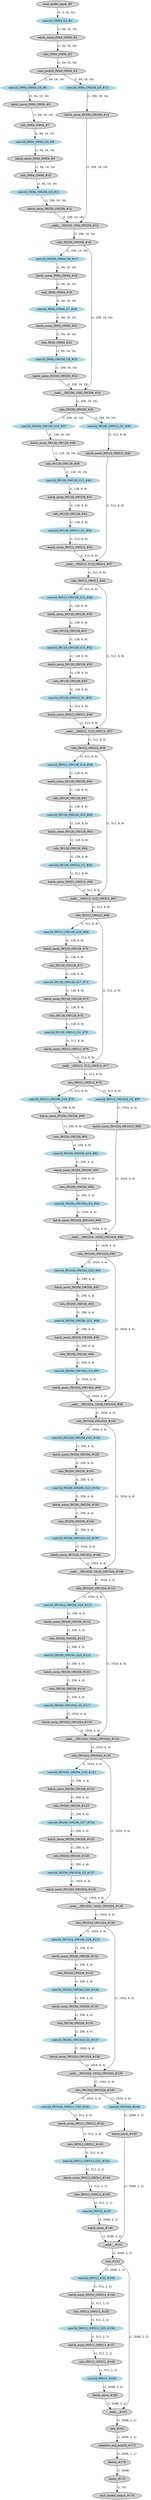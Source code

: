strict digraph  {
"0 /nncf_model_input_0" [id=0, label="nncf_model_input_#0", style=filled, type=nncf_model_input];
"1 ResNet/NNCFConv2d[conv1]/conv2d_0" [color=lightblue, id=1, label="conv2d_OW64_G3_#1", style=filled, type=conv2d];
"2 ResNet/NNCFBatchNorm[bn1]/batch_norm_0" [id=2, label="batch_norm_IW64_OW64_#2", style=filled, type=batch_norm];
"3 ResNet/relu_0" [id=3, label="relu_IW64_OW64_#3", style=filled, type=relu];
"4 ResNet/MaxPool2d[maxpool]/max_pool2d_0" [id=4, label="max_pool2d_IW64_OW64_#4", style=filled, type=max_pool2d];
"5 ResNet/Sequential[layer1]/Bottleneck[0]/NNCFConv2d[conv1]/conv2d_0" [color=lightblue, id=5, label="conv2d_IW64_OW64_G4_#5", style=filled, type=conv2d];
"6 ResNet/Sequential[layer1]/Bottleneck[0]/NNCFBatchNorm[bn1]/batch_norm_0" [id=6, label="batch_norm_IW64_OW64_#6", style=filled, type=batch_norm];
"7 ResNet/Sequential[layer1]/Bottleneck[0]/relu_0" [id=7, label="relu_IW64_OW64_#7", style=filled, type=relu];
"8 ResNet/Sequential[layer1]/Bottleneck[0]/NNCFConv2d[conv2]/conv2d_0" [color=lightblue, id=8, label="conv2d_IW64_OW64_G5_#8", style=filled, type=conv2d];
"9 ResNet/Sequential[layer1]/Bottleneck[0]/NNCFBatchNorm[bn2]/batch_norm_0" [id=9, label="batch_norm_IW64_OW64_#9", style=filled, type=batch_norm];
"10 ResNet/Sequential[layer1]/Bottleneck[0]/relu_1" [id=10, label="relu_IW64_OW64_#10", style=filled, type=relu];
"11 ResNet/Sequential[layer1]/Bottleneck[0]/NNCFConv2d[conv3]/conv2d_0" [color=lightblue, id=11, label="conv2d_IW64_OW256_G0_#11", style=filled, type=conv2d];
"12 ResNet/Sequential[layer1]/Bottleneck[0]/NNCFBatchNorm[bn3]/batch_norm_0" [id=12, label="batch_norm_IW256_OW256_#12", style=filled, type=batch_norm];
"13 ResNet/Sequential[layer1]/Bottleneck[0]/Sequential[shortcut]/NNCFConv2d[0]/conv2d_0" [color=lightblue, id=13, label="conv2d_IW64_OW256_G0_#13", style=filled, type=conv2d];
"14 ResNet/Sequential[layer1]/Bottleneck[0]/Sequential[shortcut]/NNCFBatchNorm[1]/batch_norm_0" [id=14, label="batch_norm_IW256_OW256_#14", style=filled, type=batch_norm];
"15 ResNet/Sequential[layer1]/Bottleneck[0]/__iadd___0" [id=15, label="__iadd___IW[256, 256]_OW256_#15", style=filled, type=__iadd__];
"16 ResNet/Sequential[layer1]/Bottleneck[0]/relu_2" [id=16, label="relu_IW256_OW256_#16", style=filled, type=relu];
"17 ResNet/Sequential[layer1]/Bottleneck[1]/NNCFConv2d[conv1]/conv2d_0" [color=lightblue, id=17, label="conv2d_IW256_OW64_G6_#17", style=filled, type=conv2d];
"18 ResNet/Sequential[layer1]/Bottleneck[1]/NNCFBatchNorm[bn1]/batch_norm_0" [id=18, label="batch_norm_IW64_OW64_#18", style=filled, type=batch_norm];
"19 ResNet/Sequential[layer1]/Bottleneck[1]/relu_0" [id=19, label="relu_IW64_OW64_#19", style=filled, type=relu];
"20 ResNet/Sequential[layer1]/Bottleneck[1]/NNCFConv2d[conv2]/conv2d_0" [color=lightblue, id=20, label="conv2d_IW64_OW64_G7_#20", style=filled, type=conv2d];
"21 ResNet/Sequential[layer1]/Bottleneck[1]/NNCFBatchNorm[bn2]/batch_norm_0" [id=21, label="batch_norm_IW64_OW64_#21", style=filled, type=batch_norm];
"22 ResNet/Sequential[layer1]/Bottleneck[1]/relu_1" [id=22, label="relu_IW64_OW64_#22", style=filled, type=relu];
"23 ResNet/Sequential[layer1]/Bottleneck[1]/NNCFConv2d[conv3]/conv2d_0" [color=lightblue, id=23, label="conv2d_IW64_OW256_G0_#23", style=filled, type=conv2d];
"24 ResNet/Sequential[layer1]/Bottleneck[1]/NNCFBatchNorm[bn3]/batch_norm_0" [id=24, label="batch_norm_IW256_OW256_#24", style=filled, type=batch_norm];
"25 ResNet/Sequential[layer1]/Bottleneck[1]/__iadd___0" [id=25, label="__iadd___IW[256, 256]_OW256_#25", style=filled, type=__iadd__];
"26 ResNet/Sequential[layer1]/Bottleneck[1]/relu_2" [id=26, label="relu_IW256_OW256_#26", style=filled, type=relu];
"27 ResNet/Sequential[layer2]/Bottleneck[0]/NNCFConv2d[conv1]/conv2d_0" [color=lightblue, id=27, label="conv2d_IW256_OW128_G10_#37", style=filled, type=conv2d];
"28 ResNet/Sequential[layer2]/Bottleneck[0]/NNCFBatchNorm[bn1]/batch_norm_0" [id=28, label="batch_norm_IW128_OW128_#38", style=filled, type=batch_norm];
"29 ResNet/Sequential[layer2]/Bottleneck[0]/relu_0" [id=29, label="relu_IW128_OW128_#39", style=filled, type=relu];
"30 ResNet/Sequential[layer2]/Bottleneck[0]/NNCFConv2d[conv2]/conv2d_0" [color=lightblue, id=30, label="conv2d_IW128_OW128_G11_#40", style=filled, type=conv2d];
"31 ResNet/Sequential[layer2]/Bottleneck[0]/NNCFBatchNorm[bn2]/batch_norm_0" [id=31, label="batch_norm_IW128_OW128_#41", style=filled, type=batch_norm];
"32 ResNet/Sequential[layer2]/Bottleneck[0]/relu_1" [id=32, label="relu_IW128_OW128_#42", style=filled, type=relu];
"33 ResNet/Sequential[layer2]/Bottleneck[0]/NNCFConv2d[conv3]/conv2d_0" [color=lightblue, id=33, label="conv2d_IW128_OW512_G1_#43", style=filled, type=conv2d];
"34 ResNet/Sequential[layer2]/Bottleneck[0]/NNCFBatchNorm[bn3]/batch_norm_0" [id=34, label="batch_norm_IW512_OW512_#44", style=filled, type=batch_norm];
"35 ResNet/Sequential[layer2]/Bottleneck[0]/Sequential[shortcut]/NNCFConv2d[0]/conv2d_0" [color=lightblue, id=35, label="conv2d_IW256_OW512_G1_#45", style=filled, type=conv2d];
"36 ResNet/Sequential[layer2]/Bottleneck[0]/Sequential[shortcut]/NNCFBatchNorm[1]/batch_norm_0" [id=36, label="batch_norm_IW512_OW512_#46", style=filled, type=batch_norm];
"37 ResNet/Sequential[layer2]/Bottleneck[0]/__iadd___0" [id=37, label="__iadd___IW[512, 512]_OW512_#47", style=filled, type=__iadd__];
"38 ResNet/Sequential[layer2]/Bottleneck[0]/relu_2" [id=38, label="relu_IW512_OW512_#48", style=filled, type=relu];
"39 ResNet/Sequential[layer2]/Bottleneck[1]/NNCFConv2d[conv1]/conv2d_0" [color=lightblue, id=39, label="conv2d_IW512_OW128_G12_#49", style=filled, type=conv2d];
"40 ResNet/Sequential[layer2]/Bottleneck[1]/NNCFBatchNorm[bn1]/batch_norm_0" [id=40, label="batch_norm_IW128_OW128_#50", style=filled, type=batch_norm];
"41 ResNet/Sequential[layer2]/Bottleneck[1]/relu_0" [id=41, label="relu_IW128_OW128_#51", style=filled, type=relu];
"42 ResNet/Sequential[layer2]/Bottleneck[1]/NNCFConv2d[conv2]/conv2d_0" [color=lightblue, id=42, label="conv2d_IW128_OW128_G13_#52", style=filled, type=conv2d];
"43 ResNet/Sequential[layer2]/Bottleneck[1]/NNCFBatchNorm[bn2]/batch_norm_0" [id=43, label="batch_norm_IW128_OW128_#53", style=filled, type=batch_norm];
"44 ResNet/Sequential[layer2]/Bottleneck[1]/relu_1" [id=44, label="relu_IW128_OW128_#54", style=filled, type=relu];
"45 ResNet/Sequential[layer2]/Bottleneck[1]/NNCFConv2d[conv3]/conv2d_0" [color=lightblue, id=45, label="conv2d_IW128_OW512_G1_#55", style=filled, type=conv2d];
"46 ResNet/Sequential[layer2]/Bottleneck[1]/NNCFBatchNorm[bn3]/batch_norm_0" [id=46, label="batch_norm_IW512_OW512_#56", style=filled, type=batch_norm];
"47 ResNet/Sequential[layer2]/Bottleneck[1]/__iadd___0" [id=47, label="__iadd___IW[512, 512]_OW512_#57", style=filled, type=__iadd__];
"48 ResNet/Sequential[layer2]/Bottleneck[1]/relu_2" [id=48, label="relu_IW512_OW512_#58", style=filled, type=relu];
"49 ResNet/Sequential[layer2]/Bottleneck[2]/NNCFConv2d[conv1]/conv2d_0" [color=lightblue, id=49, label="conv2d_IW512_OW128_G14_#59", style=filled, type=conv2d];
"50 ResNet/Sequential[layer2]/Bottleneck[2]/NNCFBatchNorm[bn1]/batch_norm_0" [id=50, label="batch_norm_IW128_OW128_#60", style=filled, type=batch_norm];
"51 ResNet/Sequential[layer2]/Bottleneck[2]/relu_0" [id=51, label="relu_IW128_OW128_#61", style=filled, type=relu];
"52 ResNet/Sequential[layer2]/Bottleneck[2]/NNCFConv2d[conv2]/conv2d_0" [color=lightblue, id=52, label="conv2d_IW128_OW128_G15_#62", style=filled, type=conv2d];
"53 ResNet/Sequential[layer2]/Bottleneck[2]/NNCFBatchNorm[bn2]/batch_norm_0" [id=53, label="batch_norm_IW128_OW128_#63", style=filled, type=batch_norm];
"54 ResNet/Sequential[layer2]/Bottleneck[2]/relu_1" [id=54, label="relu_IW128_OW128_#64", style=filled, type=relu];
"55 ResNet/Sequential[layer2]/Bottleneck[2]/NNCFConv2d[conv3]/conv2d_0" [color=lightblue, id=55, label="conv2d_IW128_OW512_G1_#65", style=filled, type=conv2d];
"56 ResNet/Sequential[layer2]/Bottleneck[2]/NNCFBatchNorm[bn3]/batch_norm_0" [id=56, label="batch_norm_IW512_OW512_#66", style=filled, type=batch_norm];
"57 ResNet/Sequential[layer2]/Bottleneck[2]/__iadd___0" [id=57, label="__iadd___IW[512, 512]_OW512_#67", style=filled, type=__iadd__];
"58 ResNet/Sequential[layer2]/Bottleneck[2]/relu_2" [id=58, label="relu_IW512_OW512_#68", style=filled, type=relu];
"59 ResNet/Sequential[layer2]/Bottleneck[3]/NNCFConv2d[conv1]/conv2d_0" [color=lightblue, id=59, label="conv2d_IW512_OW128_G16_#69", style=filled, type=conv2d];
"60 ResNet/Sequential[layer2]/Bottleneck[3]/NNCFBatchNorm[bn1]/batch_norm_0" [id=60, label="batch_norm_IW128_OW128_#70", style=filled, type=batch_norm];
"61 ResNet/Sequential[layer2]/Bottleneck[3]/relu_0" [id=61, label="relu_IW128_OW128_#71", style=filled, type=relu];
"62 ResNet/Sequential[layer2]/Bottleneck[3]/NNCFConv2d[conv2]/conv2d_0" [color=lightblue, id=62, label="conv2d_IW128_OW128_G17_#72", style=filled, type=conv2d];
"63 ResNet/Sequential[layer2]/Bottleneck[3]/NNCFBatchNorm[bn2]/batch_norm_0" [id=63, label="batch_norm_IW128_OW128_#73", style=filled, type=batch_norm];
"64 ResNet/Sequential[layer2]/Bottleneck[3]/relu_1" [id=64, label="relu_IW128_OW128_#74", style=filled, type=relu];
"65 ResNet/Sequential[layer2]/Bottleneck[3]/NNCFConv2d[conv3]/conv2d_0" [color=lightblue, id=65, label="conv2d_IW128_OW512_G1_#75", style=filled, type=conv2d];
"66 ResNet/Sequential[layer2]/Bottleneck[3]/NNCFBatchNorm[bn3]/batch_norm_0" [id=66, label="batch_norm_IW512_OW512_#76", style=filled, type=batch_norm];
"67 ResNet/Sequential[layer2]/Bottleneck[3]/__iadd___0" [id=67, label="__iadd___IW[512, 512]_OW512_#77", style=filled, type=__iadd__];
"68 ResNet/Sequential[layer2]/Bottleneck[3]/relu_2" [id=68, label="relu_IW512_OW512_#78", style=filled, type=relu];
"69 ResNet/Sequential[layer3]/Bottleneck[0]/NNCFConv2d[conv1]/conv2d_0" [color=lightblue, id=69, label="conv2d_IW512_OW256_G18_#79", style=filled, type=conv2d];
"70 ResNet/Sequential[layer3]/Bottleneck[0]/NNCFBatchNorm[bn1]/batch_norm_0" [id=70, label="batch_norm_IW256_OW256_#80", style=filled, type=batch_norm];
"71 ResNet/Sequential[layer3]/Bottleneck[0]/relu_0" [id=71, label="relu_IW256_OW256_#81", style=filled, type=relu];
"72 ResNet/Sequential[layer3]/Bottleneck[0]/NNCFConv2d[conv2]/conv2d_0" [color=lightblue, id=72, label="conv2d_IW256_OW256_G19_#82", style=filled, type=conv2d];
"73 ResNet/Sequential[layer3]/Bottleneck[0]/NNCFBatchNorm[bn2]/batch_norm_0" [id=73, label="batch_norm_IW256_OW256_#83", style=filled, type=batch_norm];
"74 ResNet/Sequential[layer3]/Bottleneck[0]/relu_1" [id=74, label="relu_IW256_OW256_#84", style=filled, type=relu];
"75 ResNet/Sequential[layer3]/Bottleneck[0]/NNCFConv2d[conv3]/conv2d_0" [color=lightblue, id=75, label="conv2d_IW256_OW1024_G2_#85", style=filled, type=conv2d];
"76 ResNet/Sequential[layer3]/Bottleneck[0]/NNCFBatchNorm[bn3]/batch_norm_0" [id=76, label="batch_norm_IW1024_OW1024_#86", style=filled, type=batch_norm];
"77 ResNet/Sequential[layer3]/Bottleneck[0]/Sequential[shortcut]/NNCFConv2d[0]/conv2d_0" [color=lightblue, id=77, label="conv2d_IW512_OW1024_G2_#87", style=filled, type=conv2d];
"78 ResNet/Sequential[layer3]/Bottleneck[0]/Sequential[shortcut]/NNCFBatchNorm[1]/batch_norm_0" [id=78, label="batch_norm_IW1024_OW1024_#88", style=filled, type=batch_norm];
"79 ResNet/Sequential[layer3]/Bottleneck[0]/__iadd___0" [id=79, label="__iadd___IW[1024, 1024]_OW1024_#89", style=filled, type=__iadd__];
"80 ResNet/Sequential[layer3]/Bottleneck[0]/relu_2" [id=80, label="relu_IW1024_OW1024_#90", style=filled, type=relu];
"81 ResNet/Sequential[layer3]/Bottleneck[1]/NNCFConv2d[conv1]/conv2d_0" [color=lightblue, id=81, label="conv2d_IW1024_OW256_G20_#91", style=filled, type=conv2d];
"82 ResNet/Sequential[layer3]/Bottleneck[1]/NNCFBatchNorm[bn1]/batch_norm_0" [id=82, label="batch_norm_IW256_OW256_#92", style=filled, type=batch_norm];
"83 ResNet/Sequential[layer3]/Bottleneck[1]/relu_0" [id=83, label="relu_IW256_OW256_#93", style=filled, type=relu];
"84 ResNet/Sequential[layer3]/Bottleneck[1]/NNCFConv2d[conv2]/conv2d_0" [color=lightblue, id=84, label="conv2d_IW256_OW256_G21_#94", style=filled, type=conv2d];
"85 ResNet/Sequential[layer3]/Bottleneck[1]/NNCFBatchNorm[bn2]/batch_norm_0" [id=85, label="batch_norm_IW256_OW256_#95", style=filled, type=batch_norm];
"86 ResNet/Sequential[layer3]/Bottleneck[1]/relu_1" [id=86, label="relu_IW256_OW256_#96", style=filled, type=relu];
"87 ResNet/Sequential[layer3]/Bottleneck[1]/NNCFConv2d[conv3]/conv2d_0" [color=lightblue, id=87, label="conv2d_IW256_OW1024_G2_#97", style=filled, type=conv2d];
"88 ResNet/Sequential[layer3]/Bottleneck[1]/NNCFBatchNorm[bn3]/batch_norm_0" [id=88, label="batch_norm_IW1024_OW1024_#98", style=filled, type=batch_norm];
"89 ResNet/Sequential[layer3]/Bottleneck[1]/__iadd___0" [id=89, label="__iadd___IW[1024, 1024]_OW1024_#99", style=filled, type=__iadd__];
"90 ResNet/Sequential[layer3]/Bottleneck[1]/relu_2" [id=90, label="relu_IW1024_OW1024_#100", style=filled, type=relu];
"91 ResNet/Sequential[layer3]/Bottleneck[2]/NNCFConv2d[conv1]/conv2d_0" [color=lightblue, id=91, label="conv2d_IW1024_OW256_G22_#101", style=filled, type=conv2d];
"92 ResNet/Sequential[layer3]/Bottleneck[2]/NNCFBatchNorm[bn1]/batch_norm_0" [id=92, label="batch_norm_IW256_OW256_#102", style=filled, type=batch_norm];
"93 ResNet/Sequential[layer3]/Bottleneck[2]/relu_0" [id=93, label="relu_IW256_OW256_#103", style=filled, type=relu];
"94 ResNet/Sequential[layer3]/Bottleneck[2]/NNCFConv2d[conv2]/conv2d_0" [color=lightblue, id=94, label="conv2d_IW256_OW256_G23_#104", style=filled, type=conv2d];
"95 ResNet/Sequential[layer3]/Bottleneck[2]/NNCFBatchNorm[bn2]/batch_norm_0" [id=95, label="batch_norm_IW256_OW256_#105", style=filled, type=batch_norm];
"96 ResNet/Sequential[layer3]/Bottleneck[2]/relu_1" [id=96, label="relu_IW256_OW256_#106", style=filled, type=relu];
"97 ResNet/Sequential[layer3]/Bottleneck[2]/NNCFConv2d[conv3]/conv2d_0" [color=lightblue, id=97, label="conv2d_IW256_OW1024_G2_#107", style=filled, type=conv2d];
"98 ResNet/Sequential[layer3]/Bottleneck[2]/NNCFBatchNorm[bn3]/batch_norm_0" [id=98, label="batch_norm_IW1024_OW1024_#108", style=filled, type=batch_norm];
"99 ResNet/Sequential[layer3]/Bottleneck[2]/__iadd___0" [id=99, label="__iadd___IW[1024, 1024]_OW1024_#109", style=filled, type=__iadd__];
"100 ResNet/Sequential[layer3]/Bottleneck[2]/relu_2" [id=100, label="relu_IW1024_OW1024_#110", style=filled, type=relu];
"101 ResNet/Sequential[layer3]/Bottleneck[3]/NNCFConv2d[conv1]/conv2d_0" [color=lightblue, id=101, label="conv2d_IW1024_OW256_G24_#111", style=filled, type=conv2d];
"102 ResNet/Sequential[layer3]/Bottleneck[3]/NNCFBatchNorm[bn1]/batch_norm_0" [id=102, label="batch_norm_IW256_OW256_#112", style=filled, type=batch_norm];
"103 ResNet/Sequential[layer3]/Bottleneck[3]/relu_0" [id=103, label="relu_IW256_OW256_#113", style=filled, type=relu];
"104 ResNet/Sequential[layer3]/Bottleneck[3]/NNCFConv2d[conv2]/conv2d_0" [color=lightblue, id=104, label="conv2d_IW256_OW256_G25_#114", style=filled, type=conv2d];
"105 ResNet/Sequential[layer3]/Bottleneck[3]/NNCFBatchNorm[bn2]/batch_norm_0" [id=105, label="batch_norm_IW256_OW256_#115", style=filled, type=batch_norm];
"106 ResNet/Sequential[layer3]/Bottleneck[3]/relu_1" [id=106, label="relu_IW256_OW256_#116", style=filled, type=relu];
"107 ResNet/Sequential[layer3]/Bottleneck[3]/NNCFConv2d[conv3]/conv2d_0" [color=lightblue, id=107, label="conv2d_IW256_OW1024_G2_#117", style=filled, type=conv2d];
"108 ResNet/Sequential[layer3]/Bottleneck[3]/NNCFBatchNorm[bn3]/batch_norm_0" [id=108, label="batch_norm_IW1024_OW1024_#118", style=filled, type=batch_norm];
"109 ResNet/Sequential[layer3]/Bottleneck[3]/__iadd___0" [id=109, label="__iadd___IW[1024, 1024]_OW1024_#119", style=filled, type=__iadd__];
"110 ResNet/Sequential[layer3]/Bottleneck[3]/relu_2" [id=110, label="relu_IW1024_OW1024_#120", style=filled, type=relu];
"111 ResNet/Sequential[layer3]/Bottleneck[4]/NNCFConv2d[conv1]/conv2d_0" [color=lightblue, id=111, label="conv2d_IW1024_OW256_G26_#121", style=filled, type=conv2d];
"112 ResNet/Sequential[layer3]/Bottleneck[4]/NNCFBatchNorm[bn1]/batch_norm_0" [id=112, label="batch_norm_IW256_OW256_#122", style=filled, type=batch_norm];
"113 ResNet/Sequential[layer3]/Bottleneck[4]/relu_0" [id=113, label="relu_IW256_OW256_#123", style=filled, type=relu];
"114 ResNet/Sequential[layer3]/Bottleneck[4]/NNCFConv2d[conv2]/conv2d_0" [color=lightblue, id=114, label="conv2d_IW256_OW256_G27_#124", style=filled, type=conv2d];
"115 ResNet/Sequential[layer3]/Bottleneck[4]/NNCFBatchNorm[bn2]/batch_norm_0" [id=115, label="batch_norm_IW256_OW256_#125", style=filled, type=batch_norm];
"116 ResNet/Sequential[layer3]/Bottleneck[4]/relu_1" [id=116, label="relu_IW256_OW256_#126", style=filled, type=relu];
"117 ResNet/Sequential[layer3]/Bottleneck[4]/NNCFConv2d[conv3]/conv2d_0" [color=lightblue, id=117, label="conv2d_IW256_OW1024_G2_#127", style=filled, type=conv2d];
"118 ResNet/Sequential[layer3]/Bottleneck[4]/NNCFBatchNorm[bn3]/batch_norm_0" [id=118, label="batch_norm_IW1024_OW1024_#128", style=filled, type=batch_norm];
"119 ResNet/Sequential[layer3]/Bottleneck[4]/__iadd___0" [id=119, label="__iadd___IW[1024, 1024]_OW1024_#129", style=filled, type=__iadd__];
"120 ResNet/Sequential[layer3]/Bottleneck[4]/relu_2" [id=120, label="relu_IW1024_OW1024_#130", style=filled, type=relu];
"121 ResNet/Sequential[layer3]/Bottleneck[5]/NNCFConv2d[conv1]/conv2d_0" [color=lightblue, id=121, label="conv2d_IW1024_OW256_G28_#131", style=filled, type=conv2d];
"122 ResNet/Sequential[layer3]/Bottleneck[5]/NNCFBatchNorm[bn1]/batch_norm_0" [id=122, label="batch_norm_IW256_OW256_#132", style=filled, type=batch_norm];
"123 ResNet/Sequential[layer3]/Bottleneck[5]/relu_0" [id=123, label="relu_IW256_OW256_#133", style=filled, type=relu];
"124 ResNet/Sequential[layer3]/Bottleneck[5]/NNCFConv2d[conv2]/conv2d_0" [color=lightblue, id=124, label="conv2d_IW256_OW256_G29_#134", style=filled, type=conv2d];
"125 ResNet/Sequential[layer3]/Bottleneck[5]/NNCFBatchNorm[bn2]/batch_norm_0" [id=125, label="batch_norm_IW256_OW256_#135", style=filled, type=batch_norm];
"126 ResNet/Sequential[layer3]/Bottleneck[5]/relu_1" [id=126, label="relu_IW256_OW256_#136", style=filled, type=relu];
"127 ResNet/Sequential[layer3]/Bottleneck[5]/NNCFConv2d[conv3]/conv2d_0" [color=lightblue, id=127, label="conv2d_IW256_OW1024_G2_#137", style=filled, type=conv2d];
"128 ResNet/Sequential[layer3]/Bottleneck[5]/NNCFBatchNorm[bn3]/batch_norm_0" [id=128, label="batch_norm_IW1024_OW1024_#138", style=filled, type=batch_norm];
"129 ResNet/Sequential[layer3]/Bottleneck[5]/__iadd___0" [id=129, label="__iadd___IW[1024, 1024]_OW1024_#139", style=filled, type=__iadd__];
"130 ResNet/Sequential[layer3]/Bottleneck[5]/relu_2" [id=130, label="relu_IW1024_OW1024_#140", style=filled, type=relu];
"131 ResNet/Sequential[layer4]/Bottleneck[0]/NNCFConv2d[conv1]/conv2d_0" [color=lightblue, id=131, label="conv2d_IW1024_OW512_G30_#141", style=filled, type=conv2d];
"132 ResNet/Sequential[layer4]/Bottleneck[0]/NNCFBatchNorm[bn1]/batch_norm_0" [id=132, label="batch_norm_IW512_OW512_#142", style=filled, type=batch_norm];
"133 ResNet/Sequential[layer4]/Bottleneck[0]/relu_0" [id=133, label="relu_IW512_OW512_#143", style=filled, type=relu];
"134 ResNet/Sequential[layer4]/Bottleneck[0]/NNCFConv2d[conv2]/conv2d_0" [color=lightblue, id=134, label="conv2d_IW512_OW512_G31_#144", style=filled, type=conv2d];
"135 ResNet/Sequential[layer4]/Bottleneck[0]/NNCFBatchNorm[bn2]/batch_norm_0" [id=135, label="batch_norm_IW512_OW512_#145", style=filled, type=batch_norm];
"136 ResNet/Sequential[layer4]/Bottleneck[0]/relu_1" [id=136, label="relu_IW512_OW512_#146", style=filled, type=relu];
"137 ResNet/Sequential[layer4]/Bottleneck[0]/NNCFConv2d[conv3]/conv2d_0" [color=lightblue, id=137, label="conv2d_IW512_#147", style=filled, type=conv2d];
"138 ResNet/Sequential[layer4]/Bottleneck[0]/NNCFBatchNorm[bn3]/batch_norm_0" [id=138, label="batch_norm_#148", style=filled, type=batch_norm];
"139 ResNet/Sequential[layer4]/Bottleneck[0]/Sequential[shortcut]/NNCFConv2d[0]/conv2d_0" [color=lightblue, id=139, label="conv2d_IW1024_#149", style=filled, type=conv2d];
"140 ResNet/Sequential[layer4]/Bottleneck[0]/Sequential[shortcut]/NNCFBatchNorm[1]/batch_norm_0" [id=140, label="batch_norm_#150", style=filled, type=batch_norm];
"141 ResNet/Sequential[layer4]/Bottleneck[0]/__iadd___0" [id=141, label="__iadd___#151", style=filled, type=__iadd__];
"142 ResNet/Sequential[layer4]/Bottleneck[0]/relu_2" [id=142, label="relu_#152", style=filled, type=relu];
"143 ResNet/Sequential[layer4]/Bottleneck[1]/NNCFConv2d[conv1]/conv2d_0" [color=lightblue, id=143, label="conv2d_OW512_G32_#153", style=filled, type=conv2d];
"144 ResNet/Sequential[layer4]/Bottleneck[1]/NNCFBatchNorm[bn1]/batch_norm_0" [id=144, label="batch_norm_IW512_OW512_#154", style=filled, type=batch_norm];
"145 ResNet/Sequential[layer4]/Bottleneck[1]/relu_0" [id=145, label="relu_IW512_OW512_#155", style=filled, type=relu];
"146 ResNet/Sequential[layer4]/Bottleneck[1]/NNCFConv2d[conv2]/conv2d_0" [color=lightblue, id=146, label="conv2d_IW512_OW512_G33_#156", style=filled, type=conv2d];
"147 ResNet/Sequential[layer4]/Bottleneck[1]/NNCFBatchNorm[bn2]/batch_norm_0" [id=147, label="batch_norm_IW512_OW512_#157", style=filled, type=batch_norm];
"148 ResNet/Sequential[layer4]/Bottleneck[1]/relu_1" [id=148, label="relu_IW512_OW512_#158", style=filled, type=relu];
"149 ResNet/Sequential[layer4]/Bottleneck[1]/NNCFConv2d[conv3]/conv2d_0" [color=lightblue, id=149, label="conv2d_IW512_#159", style=filled, type=conv2d];
"150 ResNet/Sequential[layer4]/Bottleneck[1]/NNCFBatchNorm[bn3]/batch_norm_0" [id=150, label="batch_norm_#160", style=filled, type=batch_norm];
"151 ResNet/Sequential[layer4]/Bottleneck[1]/__iadd___0" [id=151, label="__iadd___#161", style=filled, type=__iadd__];
"152 ResNet/Sequential[layer4]/Bottleneck[1]/relu_2" [id=152, label="relu_#162", style=filled, type=relu];
"153 ResNet/AdaptiveAvgPool2d[avgpool]/adaptive_avg_pool2d_0" [id=153, label="adaptive_avg_pool2d_#173", style=filled, type=adaptive_avg_pool2d];
"154 ResNet/flatten_0" [id=154, label="flatten_#174", style=filled, type=flatten];
"155 ResNet/NNCFLinear[linear]/linear_0" [id=155, label="linear_#175", style=filled, type=linear];
"156 /nncf_model_output_0" [id=156, label="nncf_model_output_#176", style=filled, type=nncf_model_output];
"0 /nncf_model_input_0" -> "1 ResNet/NNCFConv2d[conv1]/conv2d_0"  [label="(1, 3, 32, 32)", style=solid];
"1 ResNet/NNCFConv2d[conv1]/conv2d_0" -> "2 ResNet/NNCFBatchNorm[bn1]/batch_norm_0"  [label="(1, 64, 32, 32)", style=solid];
"2 ResNet/NNCFBatchNorm[bn1]/batch_norm_0" -> "3 ResNet/relu_0"  [label="(1, 64, 32, 32)", style=solid];
"3 ResNet/relu_0" -> "4 ResNet/MaxPool2d[maxpool]/max_pool2d_0"  [label="(1, 64, 32, 32)", style=solid];
"4 ResNet/MaxPool2d[maxpool]/max_pool2d_0" -> "5 ResNet/Sequential[layer1]/Bottleneck[0]/NNCFConv2d[conv1]/conv2d_0"  [label="(1, 64, 16, 16)", style=solid];
"5 ResNet/Sequential[layer1]/Bottleneck[0]/NNCFConv2d[conv1]/conv2d_0" -> "6 ResNet/Sequential[layer1]/Bottleneck[0]/NNCFBatchNorm[bn1]/batch_norm_0"  [label="(1, 64, 16, 16)", style=solid];
"6 ResNet/Sequential[layer1]/Bottleneck[0]/NNCFBatchNorm[bn1]/batch_norm_0" -> "7 ResNet/Sequential[layer1]/Bottleneck[0]/relu_0"  [label="(1, 64, 16, 16)", style=solid];
"7 ResNet/Sequential[layer1]/Bottleneck[0]/relu_0" -> "8 ResNet/Sequential[layer1]/Bottleneck[0]/NNCFConv2d[conv2]/conv2d_0"  [label="(1, 64, 16, 16)", style=solid];
"8 ResNet/Sequential[layer1]/Bottleneck[0]/NNCFConv2d[conv2]/conv2d_0" -> "9 ResNet/Sequential[layer1]/Bottleneck[0]/NNCFBatchNorm[bn2]/batch_norm_0"  [label="(1, 64, 16, 16)", style=solid];
"4 ResNet/MaxPool2d[maxpool]/max_pool2d_0" -> "13 ResNet/Sequential[layer1]/Bottleneck[0]/Sequential[shortcut]/NNCFConv2d[0]/conv2d_0"  [label="(1, 64, 16, 16)", style=solid];
"9 ResNet/Sequential[layer1]/Bottleneck[0]/NNCFBatchNorm[bn2]/batch_norm_0" -> "10 ResNet/Sequential[layer1]/Bottleneck[0]/relu_1"  [label="(1, 64, 16, 16)", style=solid];
"10 ResNet/Sequential[layer1]/Bottleneck[0]/relu_1" -> "11 ResNet/Sequential[layer1]/Bottleneck[0]/NNCFConv2d[conv3]/conv2d_0"  [label="(1, 64, 16, 16)", style=solid];
"11 ResNet/Sequential[layer1]/Bottleneck[0]/NNCFConv2d[conv3]/conv2d_0" -> "12 ResNet/Sequential[layer1]/Bottleneck[0]/NNCFBatchNorm[bn3]/batch_norm_0"  [label="(1, 256, 16, 16)", style=solid];
"12 ResNet/Sequential[layer1]/Bottleneck[0]/NNCFBatchNorm[bn3]/batch_norm_0" -> "15 ResNet/Sequential[layer1]/Bottleneck[0]/__iadd___0"  [label="(1, 256, 16, 16)", style=solid];
"13 ResNet/Sequential[layer1]/Bottleneck[0]/Sequential[shortcut]/NNCFConv2d[0]/conv2d_0" -> "14 ResNet/Sequential[layer1]/Bottleneck[0]/Sequential[shortcut]/NNCFBatchNorm[1]/batch_norm_0"  [label="(1, 256, 16, 16)", style=solid];
"14 ResNet/Sequential[layer1]/Bottleneck[0]/Sequential[shortcut]/NNCFBatchNorm[1]/batch_norm_0" -> "15 ResNet/Sequential[layer1]/Bottleneck[0]/__iadd___0"  [label="(1, 256, 16, 16)", style=solid];
"15 ResNet/Sequential[layer1]/Bottleneck[0]/__iadd___0" -> "16 ResNet/Sequential[layer1]/Bottleneck[0]/relu_2"  [label="(1, 256, 16, 16)", style=solid];
"16 ResNet/Sequential[layer1]/Bottleneck[0]/relu_2" -> "17 ResNet/Sequential[layer1]/Bottleneck[1]/NNCFConv2d[conv1]/conv2d_0"  [label="(1, 256, 16, 16)", style=solid];
"16 ResNet/Sequential[layer1]/Bottleneck[0]/relu_2" -> "25 ResNet/Sequential[layer1]/Bottleneck[1]/__iadd___0"  [label="(1, 256, 16, 16)", style=solid];
"17 ResNet/Sequential[layer1]/Bottleneck[1]/NNCFConv2d[conv1]/conv2d_0" -> "18 ResNet/Sequential[layer1]/Bottleneck[1]/NNCFBatchNorm[bn1]/batch_norm_0"  [label="(1, 64, 16, 16)", style=solid];
"18 ResNet/Sequential[layer1]/Bottleneck[1]/NNCFBatchNorm[bn1]/batch_norm_0" -> "19 ResNet/Sequential[layer1]/Bottleneck[1]/relu_0"  [label="(1, 64, 16, 16)", style=solid];
"19 ResNet/Sequential[layer1]/Bottleneck[1]/relu_0" -> "20 ResNet/Sequential[layer1]/Bottleneck[1]/NNCFConv2d[conv2]/conv2d_0"  [label="(1, 64, 16, 16)", style=solid];
"20 ResNet/Sequential[layer1]/Bottleneck[1]/NNCFConv2d[conv2]/conv2d_0" -> "21 ResNet/Sequential[layer1]/Bottleneck[1]/NNCFBatchNorm[bn2]/batch_norm_0"  [label="(1, 64, 16, 16)", style=solid];
"21 ResNet/Sequential[layer1]/Bottleneck[1]/NNCFBatchNorm[bn2]/batch_norm_0" -> "22 ResNet/Sequential[layer1]/Bottleneck[1]/relu_1"  [label="(1, 64, 16, 16)", style=solid];
"22 ResNet/Sequential[layer1]/Bottleneck[1]/relu_1" -> "23 ResNet/Sequential[layer1]/Bottleneck[1]/NNCFConv2d[conv3]/conv2d_0"  [label="(1, 64, 16, 16)", style=solid];
"23 ResNet/Sequential[layer1]/Bottleneck[1]/NNCFConv2d[conv3]/conv2d_0" -> "24 ResNet/Sequential[layer1]/Bottleneck[1]/NNCFBatchNorm[bn3]/batch_norm_0"  [label="(1, 256, 16, 16)", style=solid];
"24 ResNet/Sequential[layer1]/Bottleneck[1]/NNCFBatchNorm[bn3]/batch_norm_0" -> "25 ResNet/Sequential[layer1]/Bottleneck[1]/__iadd___0"  [label="(1, 256, 16, 16)", style=solid];
"25 ResNet/Sequential[layer1]/Bottleneck[1]/__iadd___0" -> "26 ResNet/Sequential[layer1]/Bottleneck[1]/relu_2"  [label="(1, 256, 16, 16)", style=solid];
"26 ResNet/Sequential[layer1]/Bottleneck[1]/relu_2" -> "27 ResNet/Sequential[layer2]/Bottleneck[0]/NNCFConv2d[conv1]/conv2d_0"  [label="(1, 256, 16, 16)", style=solid];
"26 ResNet/Sequential[layer1]/Bottleneck[1]/relu_2" -> "35 ResNet/Sequential[layer2]/Bottleneck[0]/Sequential[shortcut]/NNCFConv2d[0]/conv2d_0"  [label="(1, 256, 16, 16)", style=solid];
"27 ResNet/Sequential[layer2]/Bottleneck[0]/NNCFConv2d[conv1]/conv2d_0" -> "28 ResNet/Sequential[layer2]/Bottleneck[0]/NNCFBatchNorm[bn1]/batch_norm_0"  [label="(1, 128, 16, 16)", style=solid];
"28 ResNet/Sequential[layer2]/Bottleneck[0]/NNCFBatchNorm[bn1]/batch_norm_0" -> "29 ResNet/Sequential[layer2]/Bottleneck[0]/relu_0"  [label="(1, 128, 16, 16)", style=solid];
"29 ResNet/Sequential[layer2]/Bottleneck[0]/relu_0" -> "30 ResNet/Sequential[layer2]/Bottleneck[0]/NNCFConv2d[conv2]/conv2d_0"  [label="(1, 128, 16, 16)", style=solid];
"30 ResNet/Sequential[layer2]/Bottleneck[0]/NNCFConv2d[conv2]/conv2d_0" -> "31 ResNet/Sequential[layer2]/Bottleneck[0]/NNCFBatchNorm[bn2]/batch_norm_0"  [label="(1, 128, 8, 8)", style=solid];
"31 ResNet/Sequential[layer2]/Bottleneck[0]/NNCFBatchNorm[bn2]/batch_norm_0" -> "32 ResNet/Sequential[layer2]/Bottleneck[0]/relu_1"  [label="(1, 128, 8, 8)", style=solid];
"32 ResNet/Sequential[layer2]/Bottleneck[0]/relu_1" -> "33 ResNet/Sequential[layer2]/Bottleneck[0]/NNCFConv2d[conv3]/conv2d_0"  [label="(1, 128, 8, 8)", style=solid];
"33 ResNet/Sequential[layer2]/Bottleneck[0]/NNCFConv2d[conv3]/conv2d_0" -> "34 ResNet/Sequential[layer2]/Bottleneck[0]/NNCFBatchNorm[bn3]/batch_norm_0"  [label="(1, 512, 8, 8)", style=solid];
"34 ResNet/Sequential[layer2]/Bottleneck[0]/NNCFBatchNorm[bn3]/batch_norm_0" -> "37 ResNet/Sequential[layer2]/Bottleneck[0]/__iadd___0"  [label="(1, 512, 8, 8)", style=solid];
"35 ResNet/Sequential[layer2]/Bottleneck[0]/Sequential[shortcut]/NNCFConv2d[0]/conv2d_0" -> "36 ResNet/Sequential[layer2]/Bottleneck[0]/Sequential[shortcut]/NNCFBatchNorm[1]/batch_norm_0"  [label="(1, 512, 8, 8)", style=solid];
"36 ResNet/Sequential[layer2]/Bottleneck[0]/Sequential[shortcut]/NNCFBatchNorm[1]/batch_norm_0" -> "37 ResNet/Sequential[layer2]/Bottleneck[0]/__iadd___0"  [label="(1, 512, 8, 8)", style=solid];
"37 ResNet/Sequential[layer2]/Bottleneck[0]/__iadd___0" -> "38 ResNet/Sequential[layer2]/Bottleneck[0]/relu_2"  [label="(1, 512, 8, 8)", style=solid];
"38 ResNet/Sequential[layer2]/Bottleneck[0]/relu_2" -> "39 ResNet/Sequential[layer2]/Bottleneck[1]/NNCFConv2d[conv1]/conv2d_0"  [label="(1, 512, 8, 8)", style=solid];
"38 ResNet/Sequential[layer2]/Bottleneck[0]/relu_2" -> "47 ResNet/Sequential[layer2]/Bottleneck[1]/__iadd___0"  [label="(1, 512, 8, 8)", style=solid];
"39 ResNet/Sequential[layer2]/Bottleneck[1]/NNCFConv2d[conv1]/conv2d_0" -> "40 ResNet/Sequential[layer2]/Bottleneck[1]/NNCFBatchNorm[bn1]/batch_norm_0"  [label="(1, 128, 8, 8)", style=solid];
"40 ResNet/Sequential[layer2]/Bottleneck[1]/NNCFBatchNorm[bn1]/batch_norm_0" -> "41 ResNet/Sequential[layer2]/Bottleneck[1]/relu_0"  [label="(1, 128, 8, 8)", style=solid];
"41 ResNet/Sequential[layer2]/Bottleneck[1]/relu_0" -> "42 ResNet/Sequential[layer2]/Bottleneck[1]/NNCFConv2d[conv2]/conv2d_0"  [label="(1, 128, 8, 8)", style=solid];
"42 ResNet/Sequential[layer2]/Bottleneck[1]/NNCFConv2d[conv2]/conv2d_0" -> "43 ResNet/Sequential[layer2]/Bottleneck[1]/NNCFBatchNorm[bn2]/batch_norm_0"  [label="(1, 128, 8, 8)", style=solid];
"43 ResNet/Sequential[layer2]/Bottleneck[1]/NNCFBatchNorm[bn2]/batch_norm_0" -> "44 ResNet/Sequential[layer2]/Bottleneck[1]/relu_1"  [label="(1, 128, 8, 8)", style=solid];
"44 ResNet/Sequential[layer2]/Bottleneck[1]/relu_1" -> "45 ResNet/Sequential[layer2]/Bottleneck[1]/NNCFConv2d[conv3]/conv2d_0"  [label="(1, 128, 8, 8)", style=solid];
"45 ResNet/Sequential[layer2]/Bottleneck[1]/NNCFConv2d[conv3]/conv2d_0" -> "46 ResNet/Sequential[layer2]/Bottleneck[1]/NNCFBatchNorm[bn3]/batch_norm_0"  [label="(1, 512, 8, 8)", style=solid];
"46 ResNet/Sequential[layer2]/Bottleneck[1]/NNCFBatchNorm[bn3]/batch_norm_0" -> "47 ResNet/Sequential[layer2]/Bottleneck[1]/__iadd___0"  [label="(1, 512, 8, 8)", style=solid];
"47 ResNet/Sequential[layer2]/Bottleneck[1]/__iadd___0" -> "48 ResNet/Sequential[layer2]/Bottleneck[1]/relu_2"  [label="(1, 512, 8, 8)", style=solid];
"48 ResNet/Sequential[layer2]/Bottleneck[1]/relu_2" -> "49 ResNet/Sequential[layer2]/Bottleneck[2]/NNCFConv2d[conv1]/conv2d_0"  [label="(1, 512, 8, 8)", style=solid];
"48 ResNet/Sequential[layer2]/Bottleneck[1]/relu_2" -> "57 ResNet/Sequential[layer2]/Bottleneck[2]/__iadd___0"  [label="(1, 512, 8, 8)", style=solid];
"49 ResNet/Sequential[layer2]/Bottleneck[2]/NNCFConv2d[conv1]/conv2d_0" -> "50 ResNet/Sequential[layer2]/Bottleneck[2]/NNCFBatchNorm[bn1]/batch_norm_0"  [label="(1, 128, 8, 8)", style=solid];
"50 ResNet/Sequential[layer2]/Bottleneck[2]/NNCFBatchNorm[bn1]/batch_norm_0" -> "51 ResNet/Sequential[layer2]/Bottleneck[2]/relu_0"  [label="(1, 128, 8, 8)", style=solid];
"51 ResNet/Sequential[layer2]/Bottleneck[2]/relu_0" -> "52 ResNet/Sequential[layer2]/Bottleneck[2]/NNCFConv2d[conv2]/conv2d_0"  [label="(1, 128, 8, 8)", style=solid];
"52 ResNet/Sequential[layer2]/Bottleneck[2]/NNCFConv2d[conv2]/conv2d_0" -> "53 ResNet/Sequential[layer2]/Bottleneck[2]/NNCFBatchNorm[bn2]/batch_norm_0"  [label="(1, 128, 8, 8)", style=solid];
"53 ResNet/Sequential[layer2]/Bottleneck[2]/NNCFBatchNorm[bn2]/batch_norm_0" -> "54 ResNet/Sequential[layer2]/Bottleneck[2]/relu_1"  [label="(1, 128, 8, 8)", style=solid];
"54 ResNet/Sequential[layer2]/Bottleneck[2]/relu_1" -> "55 ResNet/Sequential[layer2]/Bottleneck[2]/NNCFConv2d[conv3]/conv2d_0"  [label="(1, 128, 8, 8)", style=solid];
"55 ResNet/Sequential[layer2]/Bottleneck[2]/NNCFConv2d[conv3]/conv2d_0" -> "56 ResNet/Sequential[layer2]/Bottleneck[2]/NNCFBatchNorm[bn3]/batch_norm_0"  [label="(1, 512, 8, 8)", style=solid];
"56 ResNet/Sequential[layer2]/Bottleneck[2]/NNCFBatchNorm[bn3]/batch_norm_0" -> "57 ResNet/Sequential[layer2]/Bottleneck[2]/__iadd___0"  [label="(1, 512, 8, 8)", style=solid];
"57 ResNet/Sequential[layer2]/Bottleneck[2]/__iadd___0" -> "58 ResNet/Sequential[layer2]/Bottleneck[2]/relu_2"  [label="(1, 512, 8, 8)", style=solid];
"58 ResNet/Sequential[layer2]/Bottleneck[2]/relu_2" -> "59 ResNet/Sequential[layer2]/Bottleneck[3]/NNCFConv2d[conv1]/conv2d_0"  [label="(1, 512, 8, 8)", style=solid];
"58 ResNet/Sequential[layer2]/Bottleneck[2]/relu_2" -> "67 ResNet/Sequential[layer2]/Bottleneck[3]/__iadd___0"  [label="(1, 512, 8, 8)", style=solid];
"59 ResNet/Sequential[layer2]/Bottleneck[3]/NNCFConv2d[conv1]/conv2d_0" -> "60 ResNet/Sequential[layer2]/Bottleneck[3]/NNCFBatchNorm[bn1]/batch_norm_0"  [label="(1, 128, 8, 8)", style=solid];
"60 ResNet/Sequential[layer2]/Bottleneck[3]/NNCFBatchNorm[bn1]/batch_norm_0" -> "61 ResNet/Sequential[layer2]/Bottleneck[3]/relu_0"  [label="(1, 128, 8, 8)", style=solid];
"61 ResNet/Sequential[layer2]/Bottleneck[3]/relu_0" -> "62 ResNet/Sequential[layer2]/Bottleneck[3]/NNCFConv2d[conv2]/conv2d_0"  [label="(1, 128, 8, 8)", style=solid];
"62 ResNet/Sequential[layer2]/Bottleneck[3]/NNCFConv2d[conv2]/conv2d_0" -> "63 ResNet/Sequential[layer2]/Bottleneck[3]/NNCFBatchNorm[bn2]/batch_norm_0"  [label="(1, 128, 8, 8)", style=solid];
"63 ResNet/Sequential[layer2]/Bottleneck[3]/NNCFBatchNorm[bn2]/batch_norm_0" -> "64 ResNet/Sequential[layer2]/Bottleneck[3]/relu_1"  [label="(1, 128, 8, 8)", style=solid];
"64 ResNet/Sequential[layer2]/Bottleneck[3]/relu_1" -> "65 ResNet/Sequential[layer2]/Bottleneck[3]/NNCFConv2d[conv3]/conv2d_0"  [label="(1, 128, 8, 8)", style=solid];
"65 ResNet/Sequential[layer2]/Bottleneck[3]/NNCFConv2d[conv3]/conv2d_0" -> "66 ResNet/Sequential[layer2]/Bottleneck[3]/NNCFBatchNorm[bn3]/batch_norm_0"  [label="(1, 512, 8, 8)", style=solid];
"66 ResNet/Sequential[layer2]/Bottleneck[3]/NNCFBatchNorm[bn3]/batch_norm_0" -> "67 ResNet/Sequential[layer2]/Bottleneck[3]/__iadd___0"  [label="(1, 512, 8, 8)", style=solid];
"67 ResNet/Sequential[layer2]/Bottleneck[3]/__iadd___0" -> "68 ResNet/Sequential[layer2]/Bottleneck[3]/relu_2"  [label="(1, 512, 8, 8)", style=solid];
"68 ResNet/Sequential[layer2]/Bottleneck[3]/relu_2" -> "69 ResNet/Sequential[layer3]/Bottleneck[0]/NNCFConv2d[conv1]/conv2d_0"  [label="(1, 512, 8, 8)", style=solid];
"68 ResNet/Sequential[layer2]/Bottleneck[3]/relu_2" -> "77 ResNet/Sequential[layer3]/Bottleneck[0]/Sequential[shortcut]/NNCFConv2d[0]/conv2d_0"  [label="(1, 512, 8, 8)", style=solid];
"69 ResNet/Sequential[layer3]/Bottleneck[0]/NNCFConv2d[conv1]/conv2d_0" -> "70 ResNet/Sequential[layer3]/Bottleneck[0]/NNCFBatchNorm[bn1]/batch_norm_0"  [label="(1, 256, 8, 8)", style=solid];
"70 ResNet/Sequential[layer3]/Bottleneck[0]/NNCFBatchNorm[bn1]/batch_norm_0" -> "71 ResNet/Sequential[layer3]/Bottleneck[0]/relu_0"  [label="(1, 256, 8, 8)", style=solid];
"71 ResNet/Sequential[layer3]/Bottleneck[0]/relu_0" -> "72 ResNet/Sequential[layer3]/Bottleneck[0]/NNCFConv2d[conv2]/conv2d_0"  [label="(1, 256, 8, 8)", style=solid];
"72 ResNet/Sequential[layer3]/Bottleneck[0]/NNCFConv2d[conv2]/conv2d_0" -> "73 ResNet/Sequential[layer3]/Bottleneck[0]/NNCFBatchNorm[bn2]/batch_norm_0"  [label="(1, 256, 4, 4)", style=solid];
"73 ResNet/Sequential[layer3]/Bottleneck[0]/NNCFBatchNorm[bn2]/batch_norm_0" -> "74 ResNet/Sequential[layer3]/Bottleneck[0]/relu_1"  [label="(1, 256, 4, 4)", style=solid];
"74 ResNet/Sequential[layer3]/Bottleneck[0]/relu_1" -> "75 ResNet/Sequential[layer3]/Bottleneck[0]/NNCFConv2d[conv3]/conv2d_0"  [label="(1, 256, 4, 4)", style=solid];
"75 ResNet/Sequential[layer3]/Bottleneck[0]/NNCFConv2d[conv3]/conv2d_0" -> "76 ResNet/Sequential[layer3]/Bottleneck[0]/NNCFBatchNorm[bn3]/batch_norm_0"  [label="(1, 1024, 4, 4)", style=solid];
"76 ResNet/Sequential[layer3]/Bottleneck[0]/NNCFBatchNorm[bn3]/batch_norm_0" -> "79 ResNet/Sequential[layer3]/Bottleneck[0]/__iadd___0"  [label="(1, 1024, 4, 4)", style=solid];
"77 ResNet/Sequential[layer3]/Bottleneck[0]/Sequential[shortcut]/NNCFConv2d[0]/conv2d_0" -> "78 ResNet/Sequential[layer3]/Bottleneck[0]/Sequential[shortcut]/NNCFBatchNorm[1]/batch_norm_0"  [label="(1, 1024, 4, 4)", style=solid];
"78 ResNet/Sequential[layer3]/Bottleneck[0]/Sequential[shortcut]/NNCFBatchNorm[1]/batch_norm_0" -> "79 ResNet/Sequential[layer3]/Bottleneck[0]/__iadd___0"  [label="(1, 1024, 4, 4)", style=solid];
"79 ResNet/Sequential[layer3]/Bottleneck[0]/__iadd___0" -> "80 ResNet/Sequential[layer3]/Bottleneck[0]/relu_2"  [label="(1, 1024, 4, 4)", style=solid];
"80 ResNet/Sequential[layer3]/Bottleneck[0]/relu_2" -> "81 ResNet/Sequential[layer3]/Bottleneck[1]/NNCFConv2d[conv1]/conv2d_0"  [label="(1, 1024, 4, 4)", style=solid];
"80 ResNet/Sequential[layer3]/Bottleneck[0]/relu_2" -> "89 ResNet/Sequential[layer3]/Bottleneck[1]/__iadd___0"  [label="(1, 1024, 4, 4)", style=solid];
"81 ResNet/Sequential[layer3]/Bottleneck[1]/NNCFConv2d[conv1]/conv2d_0" -> "82 ResNet/Sequential[layer3]/Bottleneck[1]/NNCFBatchNorm[bn1]/batch_norm_0"  [label="(1, 256, 4, 4)", style=solid];
"82 ResNet/Sequential[layer3]/Bottleneck[1]/NNCFBatchNorm[bn1]/batch_norm_0" -> "83 ResNet/Sequential[layer3]/Bottleneck[1]/relu_0"  [label="(1, 256, 4, 4)", style=solid];
"83 ResNet/Sequential[layer3]/Bottleneck[1]/relu_0" -> "84 ResNet/Sequential[layer3]/Bottleneck[1]/NNCFConv2d[conv2]/conv2d_0"  [label="(1, 256, 4, 4)", style=solid];
"84 ResNet/Sequential[layer3]/Bottleneck[1]/NNCFConv2d[conv2]/conv2d_0" -> "85 ResNet/Sequential[layer3]/Bottleneck[1]/NNCFBatchNorm[bn2]/batch_norm_0"  [label="(1, 256, 4, 4)", style=solid];
"85 ResNet/Sequential[layer3]/Bottleneck[1]/NNCFBatchNorm[bn2]/batch_norm_0" -> "86 ResNet/Sequential[layer3]/Bottleneck[1]/relu_1"  [label="(1, 256, 4, 4)", style=solid];
"86 ResNet/Sequential[layer3]/Bottleneck[1]/relu_1" -> "87 ResNet/Sequential[layer3]/Bottleneck[1]/NNCFConv2d[conv3]/conv2d_0"  [label="(1, 256, 4, 4)", style=solid];
"87 ResNet/Sequential[layer3]/Bottleneck[1]/NNCFConv2d[conv3]/conv2d_0" -> "88 ResNet/Sequential[layer3]/Bottleneck[1]/NNCFBatchNorm[bn3]/batch_norm_0"  [label="(1, 1024, 4, 4)", style=solid];
"88 ResNet/Sequential[layer3]/Bottleneck[1]/NNCFBatchNorm[bn3]/batch_norm_0" -> "89 ResNet/Sequential[layer3]/Bottleneck[1]/__iadd___0"  [label="(1, 1024, 4, 4)", style=solid];
"89 ResNet/Sequential[layer3]/Bottleneck[1]/__iadd___0" -> "90 ResNet/Sequential[layer3]/Bottleneck[1]/relu_2"  [label="(1, 1024, 4, 4)", style=solid];
"90 ResNet/Sequential[layer3]/Bottleneck[1]/relu_2" -> "91 ResNet/Sequential[layer3]/Bottleneck[2]/NNCFConv2d[conv1]/conv2d_0"  [label="(1, 1024, 4, 4)", style=solid];
"90 ResNet/Sequential[layer3]/Bottleneck[1]/relu_2" -> "99 ResNet/Sequential[layer3]/Bottleneck[2]/__iadd___0"  [label="(1, 1024, 4, 4)", style=solid];
"91 ResNet/Sequential[layer3]/Bottleneck[2]/NNCFConv2d[conv1]/conv2d_0" -> "92 ResNet/Sequential[layer3]/Bottleneck[2]/NNCFBatchNorm[bn1]/batch_norm_0"  [label="(1, 256, 4, 4)", style=solid];
"92 ResNet/Sequential[layer3]/Bottleneck[2]/NNCFBatchNorm[bn1]/batch_norm_0" -> "93 ResNet/Sequential[layer3]/Bottleneck[2]/relu_0"  [label="(1, 256, 4, 4)", style=solid];
"93 ResNet/Sequential[layer3]/Bottleneck[2]/relu_0" -> "94 ResNet/Sequential[layer3]/Bottleneck[2]/NNCFConv2d[conv2]/conv2d_0"  [label="(1, 256, 4, 4)", style=solid];
"94 ResNet/Sequential[layer3]/Bottleneck[2]/NNCFConv2d[conv2]/conv2d_0" -> "95 ResNet/Sequential[layer3]/Bottleneck[2]/NNCFBatchNorm[bn2]/batch_norm_0"  [label="(1, 256, 4, 4)", style=solid];
"95 ResNet/Sequential[layer3]/Bottleneck[2]/NNCFBatchNorm[bn2]/batch_norm_0" -> "96 ResNet/Sequential[layer3]/Bottleneck[2]/relu_1"  [label="(1, 256, 4, 4)", style=solid];
"96 ResNet/Sequential[layer3]/Bottleneck[2]/relu_1" -> "97 ResNet/Sequential[layer3]/Bottleneck[2]/NNCFConv2d[conv3]/conv2d_0"  [label="(1, 256, 4, 4)", style=solid];
"97 ResNet/Sequential[layer3]/Bottleneck[2]/NNCFConv2d[conv3]/conv2d_0" -> "98 ResNet/Sequential[layer3]/Bottleneck[2]/NNCFBatchNorm[bn3]/batch_norm_0"  [label="(1, 1024, 4, 4)", style=solid];
"98 ResNet/Sequential[layer3]/Bottleneck[2]/NNCFBatchNorm[bn3]/batch_norm_0" -> "99 ResNet/Sequential[layer3]/Bottleneck[2]/__iadd___0"  [label="(1, 1024, 4, 4)", style=solid];
"99 ResNet/Sequential[layer3]/Bottleneck[2]/__iadd___0" -> "100 ResNet/Sequential[layer3]/Bottleneck[2]/relu_2"  [label="(1, 1024, 4, 4)", style=solid];
"100 ResNet/Sequential[layer3]/Bottleneck[2]/relu_2" -> "101 ResNet/Sequential[layer3]/Bottleneck[3]/NNCFConv2d[conv1]/conv2d_0"  [label="(1, 1024, 4, 4)", style=solid];
"100 ResNet/Sequential[layer3]/Bottleneck[2]/relu_2" -> "109 ResNet/Sequential[layer3]/Bottleneck[3]/__iadd___0"  [label="(1, 1024, 4, 4)", style=solid];
"101 ResNet/Sequential[layer3]/Bottleneck[3]/NNCFConv2d[conv1]/conv2d_0" -> "102 ResNet/Sequential[layer3]/Bottleneck[3]/NNCFBatchNorm[bn1]/batch_norm_0"  [label="(1, 256, 4, 4)", style=solid];
"102 ResNet/Sequential[layer3]/Bottleneck[3]/NNCFBatchNorm[bn1]/batch_norm_0" -> "103 ResNet/Sequential[layer3]/Bottleneck[3]/relu_0"  [label="(1, 256, 4, 4)", style=solid];
"103 ResNet/Sequential[layer3]/Bottleneck[3]/relu_0" -> "104 ResNet/Sequential[layer3]/Bottleneck[3]/NNCFConv2d[conv2]/conv2d_0"  [label="(1, 256, 4, 4)", style=solid];
"104 ResNet/Sequential[layer3]/Bottleneck[3]/NNCFConv2d[conv2]/conv2d_0" -> "105 ResNet/Sequential[layer3]/Bottleneck[3]/NNCFBatchNorm[bn2]/batch_norm_0"  [label="(1, 256, 4, 4)", style=solid];
"105 ResNet/Sequential[layer3]/Bottleneck[3]/NNCFBatchNorm[bn2]/batch_norm_0" -> "106 ResNet/Sequential[layer3]/Bottleneck[3]/relu_1"  [label="(1, 256, 4, 4)", style=solid];
"106 ResNet/Sequential[layer3]/Bottleneck[3]/relu_1" -> "107 ResNet/Sequential[layer3]/Bottleneck[3]/NNCFConv2d[conv3]/conv2d_0"  [label="(1, 256, 4, 4)", style=solid];
"107 ResNet/Sequential[layer3]/Bottleneck[3]/NNCFConv2d[conv3]/conv2d_0" -> "108 ResNet/Sequential[layer3]/Bottleneck[3]/NNCFBatchNorm[bn3]/batch_norm_0"  [label="(1, 1024, 4, 4)", style=solid];
"108 ResNet/Sequential[layer3]/Bottleneck[3]/NNCFBatchNorm[bn3]/batch_norm_0" -> "109 ResNet/Sequential[layer3]/Bottleneck[3]/__iadd___0"  [label="(1, 1024, 4, 4)", style=solid];
"109 ResNet/Sequential[layer3]/Bottleneck[3]/__iadd___0" -> "110 ResNet/Sequential[layer3]/Bottleneck[3]/relu_2"  [label="(1, 1024, 4, 4)", style=solid];
"110 ResNet/Sequential[layer3]/Bottleneck[3]/relu_2" -> "111 ResNet/Sequential[layer3]/Bottleneck[4]/NNCFConv2d[conv1]/conv2d_0"  [label="(1, 1024, 4, 4)", style=solid];
"110 ResNet/Sequential[layer3]/Bottleneck[3]/relu_2" -> "119 ResNet/Sequential[layer3]/Bottleneck[4]/__iadd___0"  [label="(1, 1024, 4, 4)", style=solid];
"111 ResNet/Sequential[layer3]/Bottleneck[4]/NNCFConv2d[conv1]/conv2d_0" -> "112 ResNet/Sequential[layer3]/Bottleneck[4]/NNCFBatchNorm[bn1]/batch_norm_0"  [label="(1, 256, 4, 4)", style=solid];
"112 ResNet/Sequential[layer3]/Bottleneck[4]/NNCFBatchNorm[bn1]/batch_norm_0" -> "113 ResNet/Sequential[layer3]/Bottleneck[4]/relu_0"  [label="(1, 256, 4, 4)", style=solid];
"113 ResNet/Sequential[layer3]/Bottleneck[4]/relu_0" -> "114 ResNet/Sequential[layer3]/Bottleneck[4]/NNCFConv2d[conv2]/conv2d_0"  [label="(1, 256, 4, 4)", style=solid];
"114 ResNet/Sequential[layer3]/Bottleneck[4]/NNCFConv2d[conv2]/conv2d_0" -> "115 ResNet/Sequential[layer3]/Bottleneck[4]/NNCFBatchNorm[bn2]/batch_norm_0"  [label="(1, 256, 4, 4)", style=solid];
"115 ResNet/Sequential[layer3]/Bottleneck[4]/NNCFBatchNorm[bn2]/batch_norm_0" -> "116 ResNet/Sequential[layer3]/Bottleneck[4]/relu_1"  [label="(1, 256, 4, 4)", style=solid];
"116 ResNet/Sequential[layer3]/Bottleneck[4]/relu_1" -> "117 ResNet/Sequential[layer3]/Bottleneck[4]/NNCFConv2d[conv3]/conv2d_0"  [label="(1, 256, 4, 4)", style=solid];
"117 ResNet/Sequential[layer3]/Bottleneck[4]/NNCFConv2d[conv3]/conv2d_0" -> "118 ResNet/Sequential[layer3]/Bottleneck[4]/NNCFBatchNorm[bn3]/batch_norm_0"  [label="(1, 1024, 4, 4)", style=solid];
"118 ResNet/Sequential[layer3]/Bottleneck[4]/NNCFBatchNorm[bn3]/batch_norm_0" -> "119 ResNet/Sequential[layer3]/Bottleneck[4]/__iadd___0"  [label="(1, 1024, 4, 4)", style=solid];
"119 ResNet/Sequential[layer3]/Bottleneck[4]/__iadd___0" -> "120 ResNet/Sequential[layer3]/Bottleneck[4]/relu_2"  [label="(1, 1024, 4, 4)", style=solid];
"120 ResNet/Sequential[layer3]/Bottleneck[4]/relu_2" -> "121 ResNet/Sequential[layer3]/Bottleneck[5]/NNCFConv2d[conv1]/conv2d_0"  [label="(1, 1024, 4, 4)", style=solid];
"120 ResNet/Sequential[layer3]/Bottleneck[4]/relu_2" -> "129 ResNet/Sequential[layer3]/Bottleneck[5]/__iadd___0"  [label="(1, 1024, 4, 4)", style=solid];
"121 ResNet/Sequential[layer3]/Bottleneck[5]/NNCFConv2d[conv1]/conv2d_0" -> "122 ResNet/Sequential[layer3]/Bottleneck[5]/NNCFBatchNorm[bn1]/batch_norm_0"  [label="(1, 256, 4, 4)", style=solid];
"122 ResNet/Sequential[layer3]/Bottleneck[5]/NNCFBatchNorm[bn1]/batch_norm_0" -> "123 ResNet/Sequential[layer3]/Bottleneck[5]/relu_0"  [label="(1, 256, 4, 4)", style=solid];
"123 ResNet/Sequential[layer3]/Bottleneck[5]/relu_0" -> "124 ResNet/Sequential[layer3]/Bottleneck[5]/NNCFConv2d[conv2]/conv2d_0"  [label="(1, 256, 4, 4)", style=solid];
"124 ResNet/Sequential[layer3]/Bottleneck[5]/NNCFConv2d[conv2]/conv2d_0" -> "125 ResNet/Sequential[layer3]/Bottleneck[5]/NNCFBatchNorm[bn2]/batch_norm_0"  [label="(1, 256, 4, 4)", style=solid];
"125 ResNet/Sequential[layer3]/Bottleneck[5]/NNCFBatchNorm[bn2]/batch_norm_0" -> "126 ResNet/Sequential[layer3]/Bottleneck[5]/relu_1"  [label="(1, 256, 4, 4)", style=solid];
"126 ResNet/Sequential[layer3]/Bottleneck[5]/relu_1" -> "127 ResNet/Sequential[layer3]/Bottleneck[5]/NNCFConv2d[conv3]/conv2d_0"  [label="(1, 256, 4, 4)", style=solid];
"127 ResNet/Sequential[layer3]/Bottleneck[5]/NNCFConv2d[conv3]/conv2d_0" -> "128 ResNet/Sequential[layer3]/Bottleneck[5]/NNCFBatchNorm[bn3]/batch_norm_0"  [label="(1, 1024, 4, 4)", style=solid];
"128 ResNet/Sequential[layer3]/Bottleneck[5]/NNCFBatchNorm[bn3]/batch_norm_0" -> "129 ResNet/Sequential[layer3]/Bottleneck[5]/__iadd___0"  [label="(1, 1024, 4, 4)", style=solid];
"129 ResNet/Sequential[layer3]/Bottleneck[5]/__iadd___0" -> "130 ResNet/Sequential[layer3]/Bottleneck[5]/relu_2"  [label="(1, 1024, 4, 4)", style=solid];
"130 ResNet/Sequential[layer3]/Bottleneck[5]/relu_2" -> "131 ResNet/Sequential[layer4]/Bottleneck[0]/NNCFConv2d[conv1]/conv2d_0"  [label="(1, 1024, 4, 4)", style=solid];
"130 ResNet/Sequential[layer3]/Bottleneck[5]/relu_2" -> "139 ResNet/Sequential[layer4]/Bottleneck[0]/Sequential[shortcut]/NNCFConv2d[0]/conv2d_0"  [label="(1, 1024, 4, 4)", style=solid];
"131 ResNet/Sequential[layer4]/Bottleneck[0]/NNCFConv2d[conv1]/conv2d_0" -> "132 ResNet/Sequential[layer4]/Bottleneck[0]/NNCFBatchNorm[bn1]/batch_norm_0"  [label="(1, 512, 4, 4)", style=solid];
"132 ResNet/Sequential[layer4]/Bottleneck[0]/NNCFBatchNorm[bn1]/batch_norm_0" -> "133 ResNet/Sequential[layer4]/Bottleneck[0]/relu_0"  [label="(1, 512, 4, 4)", style=solid];
"133 ResNet/Sequential[layer4]/Bottleneck[0]/relu_0" -> "134 ResNet/Sequential[layer4]/Bottleneck[0]/NNCFConv2d[conv2]/conv2d_0"  [label="(1, 512, 4, 4)", style=solid];
"134 ResNet/Sequential[layer4]/Bottleneck[0]/NNCFConv2d[conv2]/conv2d_0" -> "135 ResNet/Sequential[layer4]/Bottleneck[0]/NNCFBatchNorm[bn2]/batch_norm_0"  [label="(1, 512, 2, 2)", style=solid];
"135 ResNet/Sequential[layer4]/Bottleneck[0]/NNCFBatchNorm[bn2]/batch_norm_0" -> "136 ResNet/Sequential[layer4]/Bottleneck[0]/relu_1"  [label="(1, 512, 2, 2)", style=solid];
"136 ResNet/Sequential[layer4]/Bottleneck[0]/relu_1" -> "137 ResNet/Sequential[layer4]/Bottleneck[0]/NNCFConv2d[conv3]/conv2d_0"  [label="(1, 512, 2, 2)", style=solid];
"137 ResNet/Sequential[layer4]/Bottleneck[0]/NNCFConv2d[conv3]/conv2d_0" -> "138 ResNet/Sequential[layer4]/Bottleneck[0]/NNCFBatchNorm[bn3]/batch_norm_0"  [label="(1, 2048, 2, 2)", style=solid];
"138 ResNet/Sequential[layer4]/Bottleneck[0]/NNCFBatchNorm[bn3]/batch_norm_0" -> "141 ResNet/Sequential[layer4]/Bottleneck[0]/__iadd___0"  [label="(1, 2048, 2, 2)", style=solid];
"139 ResNet/Sequential[layer4]/Bottleneck[0]/Sequential[shortcut]/NNCFConv2d[0]/conv2d_0" -> "140 ResNet/Sequential[layer4]/Bottleneck[0]/Sequential[shortcut]/NNCFBatchNorm[1]/batch_norm_0"  [label="(1, 2048, 2, 2)", style=solid];
"140 ResNet/Sequential[layer4]/Bottleneck[0]/Sequential[shortcut]/NNCFBatchNorm[1]/batch_norm_0" -> "141 ResNet/Sequential[layer4]/Bottleneck[0]/__iadd___0"  [label="(1, 2048, 2, 2)", style=solid];
"141 ResNet/Sequential[layer4]/Bottleneck[0]/__iadd___0" -> "142 ResNet/Sequential[layer4]/Bottleneck[0]/relu_2"  [label="(1, 2048, 2, 2)", style=solid];
"142 ResNet/Sequential[layer4]/Bottleneck[0]/relu_2" -> "143 ResNet/Sequential[layer4]/Bottleneck[1]/NNCFConv2d[conv1]/conv2d_0"  [label="(1, 2048, 2, 2)", style=solid];
"142 ResNet/Sequential[layer4]/Bottleneck[0]/relu_2" -> "151 ResNet/Sequential[layer4]/Bottleneck[1]/__iadd___0"  [label="(1, 2048, 2, 2)", style=solid];
"143 ResNet/Sequential[layer4]/Bottleneck[1]/NNCFConv2d[conv1]/conv2d_0" -> "144 ResNet/Sequential[layer4]/Bottleneck[1]/NNCFBatchNorm[bn1]/batch_norm_0"  [label="(1, 512, 2, 2)", style=solid];
"144 ResNet/Sequential[layer4]/Bottleneck[1]/NNCFBatchNorm[bn1]/batch_norm_0" -> "145 ResNet/Sequential[layer4]/Bottleneck[1]/relu_0"  [label="(1, 512, 2, 2)", style=solid];
"145 ResNet/Sequential[layer4]/Bottleneck[1]/relu_0" -> "146 ResNet/Sequential[layer4]/Bottleneck[1]/NNCFConv2d[conv2]/conv2d_0"  [label="(1, 512, 2, 2)", style=solid];
"146 ResNet/Sequential[layer4]/Bottleneck[1]/NNCFConv2d[conv2]/conv2d_0" -> "147 ResNet/Sequential[layer4]/Bottleneck[1]/NNCFBatchNorm[bn2]/batch_norm_0"  [label="(1, 512, 2, 2)", style=solid];
"147 ResNet/Sequential[layer4]/Bottleneck[1]/NNCFBatchNorm[bn2]/batch_norm_0" -> "148 ResNet/Sequential[layer4]/Bottleneck[1]/relu_1"  [label="(1, 512, 2, 2)", style=solid];
"148 ResNet/Sequential[layer4]/Bottleneck[1]/relu_1" -> "149 ResNet/Sequential[layer4]/Bottleneck[1]/NNCFConv2d[conv3]/conv2d_0"  [label="(1, 512, 2, 2)", style=solid];
"149 ResNet/Sequential[layer4]/Bottleneck[1]/NNCFConv2d[conv3]/conv2d_0" -> "150 ResNet/Sequential[layer4]/Bottleneck[1]/NNCFBatchNorm[bn3]/batch_norm_0"  [label="(1, 2048, 2, 2)", style=solid];
"150 ResNet/Sequential[layer4]/Bottleneck[1]/NNCFBatchNorm[bn3]/batch_norm_0" -> "151 ResNet/Sequential[layer4]/Bottleneck[1]/__iadd___0"  [label="(1, 2048, 2, 2)", style=solid];
"151 ResNet/Sequential[layer4]/Bottleneck[1]/__iadd___0" -> "152 ResNet/Sequential[layer4]/Bottleneck[1]/relu_2"  [label="(1, 2048, 2, 2)", style=solid];
"152 ResNet/Sequential[layer4]/Bottleneck[1]/relu_2" -> "153 ResNet/AdaptiveAvgPool2d[avgpool]/adaptive_avg_pool2d_0"  [label="(1, 2048, 2, 2)", style=solid];
"153 ResNet/AdaptiveAvgPool2d[avgpool]/adaptive_avg_pool2d_0" -> "154 ResNet/flatten_0"  [label="(1, 2048, 1, 1)", style=solid];
"154 ResNet/flatten_0" -> "155 ResNet/NNCFLinear[linear]/linear_0"  [label="(1, 2048)", style=solid];
"155 ResNet/NNCFLinear[linear]/linear_0" -> "156 /nncf_model_output_0"  [label="(1, 10)", style=solid];
}
